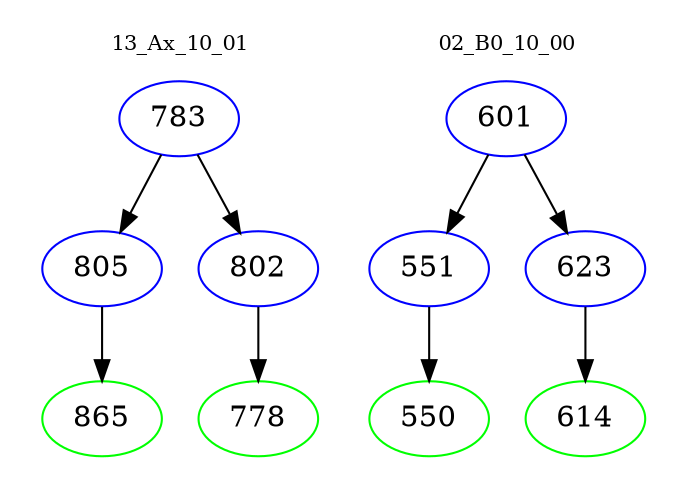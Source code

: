digraph{
subgraph cluster_0 {
color = white
label = "13_Ax_10_01";
fontsize=10;
T0_783 [label="783", color="blue"]
T0_783 -> T0_805 [color="black"]
T0_805 [label="805", color="blue"]
T0_805 -> T0_865 [color="black"]
T0_865 [label="865", color="green"]
T0_783 -> T0_802 [color="black"]
T0_802 [label="802", color="blue"]
T0_802 -> T0_778 [color="black"]
T0_778 [label="778", color="green"]
}
subgraph cluster_1 {
color = white
label = "02_B0_10_00";
fontsize=10;
T1_601 [label="601", color="blue"]
T1_601 -> T1_551 [color="black"]
T1_551 [label="551", color="blue"]
T1_551 -> T1_550 [color="black"]
T1_550 [label="550", color="green"]
T1_601 -> T1_623 [color="black"]
T1_623 [label="623", color="blue"]
T1_623 -> T1_614 [color="black"]
T1_614 [label="614", color="green"]
}
}
